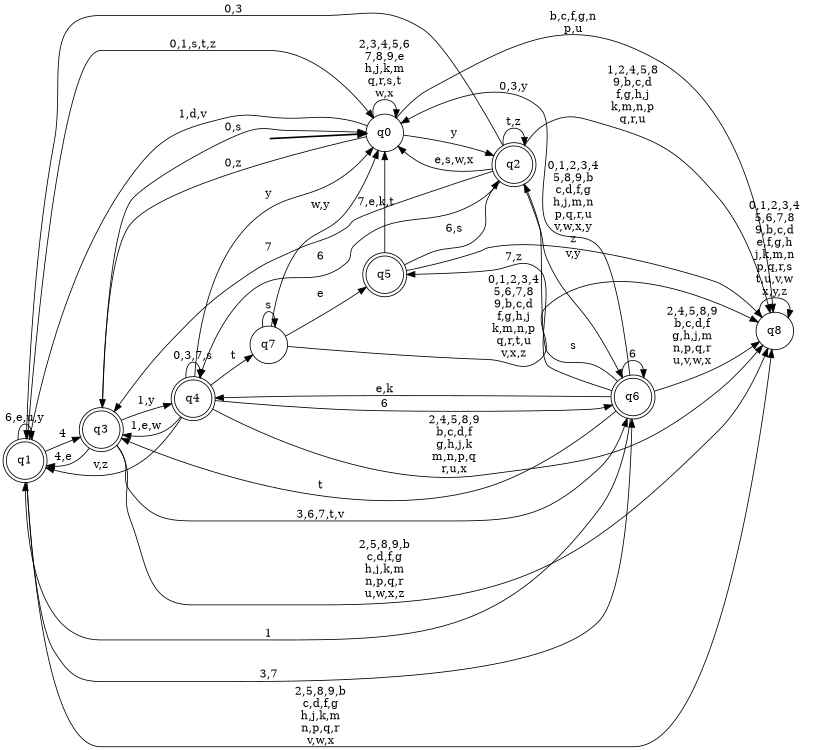 digraph BlueStar {
__start0 [style = invis, shape = none, label = "", width = 0, height = 0];

rankdir=LR;
size="8,5";

s0 [style="filled", color="black", fillcolor="white" shape="circle", label="q0"];
s1 [style="rounded,filled", color="black", fillcolor="white" shape="doublecircle", label="q1"];
s2 [style="rounded,filled", color="black", fillcolor="white" shape="doublecircle", label="q2"];
s3 [style="rounded,filled", color="black", fillcolor="white" shape="doublecircle", label="q3"];
s4 [style="rounded,filled", color="black", fillcolor="white" shape="doublecircle", label="q4"];
s5 [style="rounded,filled", color="black", fillcolor="white" shape="doublecircle", label="q5"];
s6 [style="rounded,filled", color="black", fillcolor="white" shape="doublecircle", label="q6"];
s7 [style="filled", color="black", fillcolor="white" shape="circle", label="q7"];
s8 [style="filled", color="black", fillcolor="white" shape="circle", label="q8"];
subgraph cluster_main { 
	graph [pad=".75", ranksep="0.15", nodesep="0.15"];
	 style=invis; 
	__start0 -> s0 [penwidth=2];
}
s0 -> s0 [label="2,3,4,5,6\n7,8,9,e\nh,j,k,m\nq,r,s,t\nw,x"];
s0 -> s1 [label="1,d,v"];
s0 -> s2 [label="y"];
s0 -> s3 [label="0,z"];
s0 -> s8 [label="b,c,f,g,n\np,u"];
s1 -> s0 [label="0,1,s,t,z"];
s1 -> s1 [label="6,e,u,y"];
s1 -> s3 [label="4"];
s1 -> s6 [label="3,7"];
s1 -> s8 [label="2,5,8,9,b\nc,d,f,g\nh,j,k,m\nn,p,q,r\nv,w,x"];
s2 -> s0 [label="e,s,w,x"];
s2 -> s1 [label="0,3"];
s2 -> s2 [label="t,z"];
s2 -> s3 [label="7"];
s2 -> s4 [label="6"];
s2 -> s6 [label="v,y"];
s2 -> s8 [label="1,2,4,5,8\n9,b,c,d\nf,g,h,j\nk,m,n,p\nq,r,u"];
s3 -> s0 [label="0,s"];
s3 -> s1 [label="4,e"];
s3 -> s4 [label="1,y"];
s3 -> s6 [label="3,6,7,t,v"];
s3 -> s8 [label="2,5,8,9,b\nc,d,f,g\nh,j,k,m\nn,p,q,r\nu,w,x,z"];
s4 -> s0 [label="y"];
s4 -> s1 [label="v,z"];
s4 -> s3 [label="1,e,w"];
s4 -> s4 [label="0,3,7,s"];
s4 -> s6 [label="6"];
s4 -> s7 [label="t"];
s4 -> s8 [label="2,4,5,8,9\nb,c,d,f\ng,h,j,k\nm,n,p,q\nr,u,x"];
s5 -> s0 [label="7,e,k,t"];
s5 -> s2 [label="6,s"];
s5 -> s8 [label="0,1,2,3,4\n5,8,9,b\nc,d,f,g\nh,j,m,n\np,q,r,u\nv,w,x,y\nz"];
s6 -> s0 [label="0,3,y"];
s6 -> s1 [label="1"];
s6 -> s2 [label="s"];
s6 -> s3 [label="t"];
s6 -> s4 [label="e,k"];
s6 -> s5 [label="7,z"];
s6 -> s6 [label="6"];
s6 -> s8 [label="2,4,5,8,9\nb,c,d,f\ng,h,j,m\nn,p,q,r\nu,v,w,x"];
s7 -> s0 [label="w,y"];
s7 -> s5 [label="e"];
s7 -> s7 [label="s"];
s7 -> s8 [label="0,1,2,3,4\n5,6,7,8\n9,b,c,d\nf,g,h,j\nk,m,n,p\nq,r,t,u\nv,x,z"];
s8 -> s8 [label="0,1,2,3,4\n5,6,7,8\n9,b,c,d\ne,f,g,h\nj,k,m,n\np,q,r,s\nt,u,v,w\nx,y,z"];

}